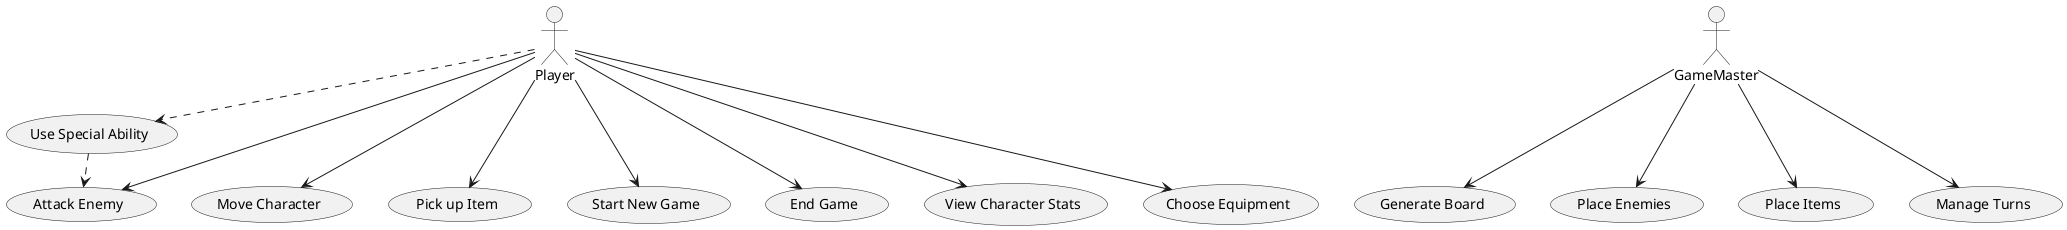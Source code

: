 @startuml
actor Player
actor GameMaster as GM

' Les cas d'utilisation principaux
Player --> (Move Character)
Player --> (Attack Enemy)
Player --> (Pick up Item)
Player --> (Start New Game)
Player --> (End Game)

' Interactions avec le GameMaster
GM --> (Generate Board)
GM --> (Place Enemies)
GM --> (Place Items)
GM --> (Manage Turns)

' Extensions possibles
(Player) .> (Use Special Ability) : <<extend>>
(Use Special Ability) .> (Attack Enemy) : <<extend>>

' Les relations
(Player) --> (View Character Stats)
(Player) --> (Choose Equipment)

@enduml